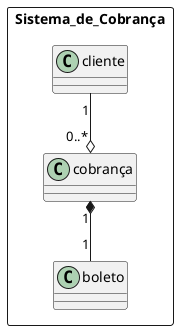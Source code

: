 @startuml sisDeCobrança
  package Sistema_de_Cobrança <<rectangle>> {
    class cliente {}
    class cobrança {}
    cliente "1" --o "0..*" cobrança
    class boleto {}
    cobrança "1" *-- "1" boleto
  }
@enduml